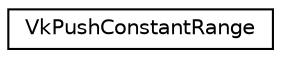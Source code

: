 digraph "Graphical Class Hierarchy"
{
 // LATEX_PDF_SIZE
  edge [fontname="Helvetica",fontsize="10",labelfontname="Helvetica",labelfontsize="10"];
  node [fontname="Helvetica",fontsize="10",shape=record];
  rankdir="LR";
  Node0 [label="VkPushConstantRange",height=0.2,width=0.4,color="black", fillcolor="white", style="filled",URL="$structVkPushConstantRange.html",tooltip=" "];
}
